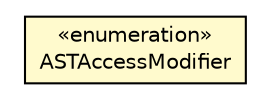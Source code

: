 #!/usr/local/bin/dot
#
# Class diagram 
# Generated by UMLGraph version 5.1 (http://www.umlgraph.org/)
#

digraph G {
	edge [fontname="Helvetica",fontsize=10,labelfontname="Helvetica",labelfontsize=10];
	node [fontname="Helvetica",fontsize=10,shape=plaintext];
	nodesep=0.25;
	ranksep=0.5;
	// org.androidtransfuse.analysis.adapter.ASTAccessModifier
	c38823 [label=<<table title="org.androidtransfuse.analysis.adapter.ASTAccessModifier" border="0" cellborder="1" cellspacing="0" cellpadding="2" port="p" bgcolor="lemonChiffon" href="./ASTAccessModifier.html">
		<tr><td><table border="0" cellspacing="0" cellpadding="1">
<tr><td align="center" balign="center"> &#171;enumeration&#187; </td></tr>
<tr><td align="center" balign="center"> ASTAccessModifier </td></tr>
		</table></td></tr>
		</table>>, fontname="Helvetica", fontcolor="black", fontsize=10.0];
}

